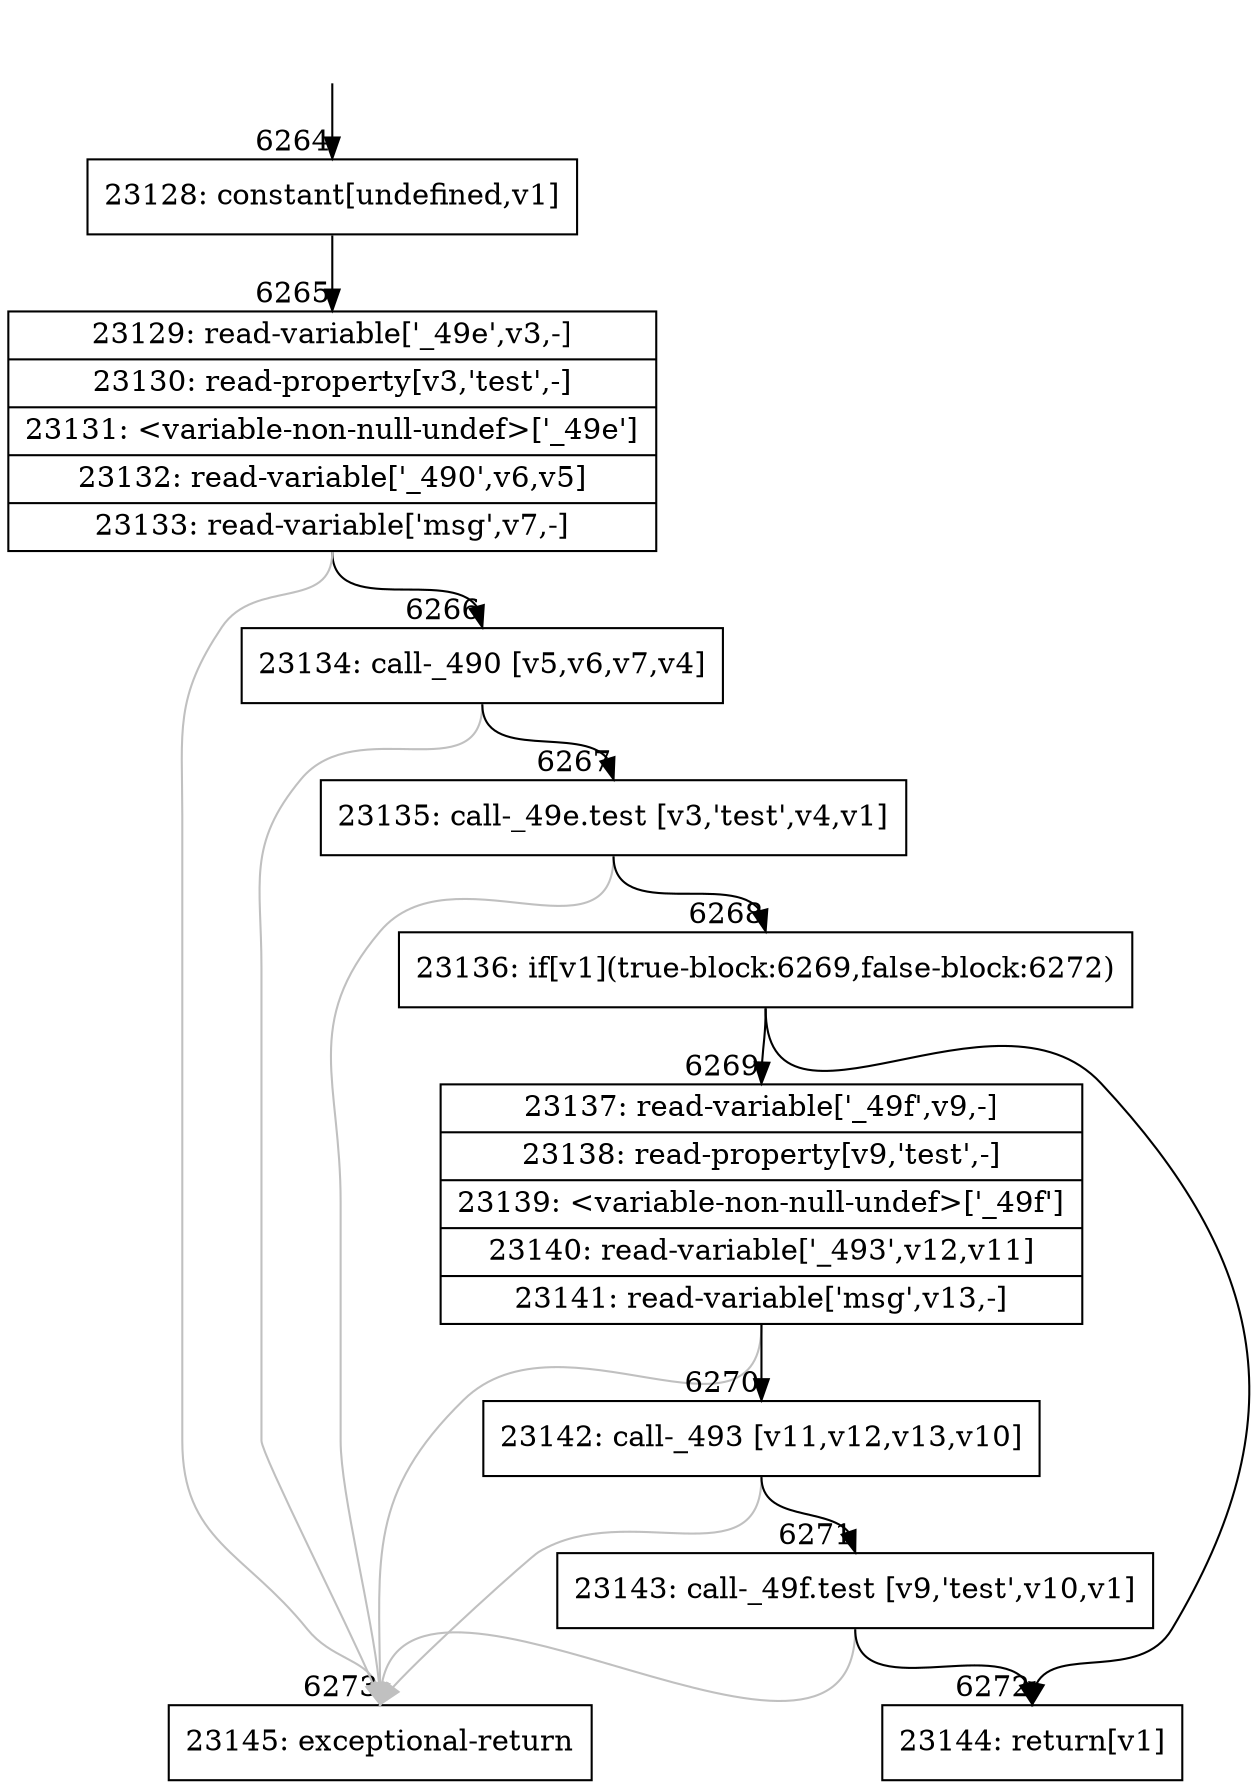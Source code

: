 digraph {
rankdir="TD"
BB_entry422[shape=none,label=""];
BB_entry422 -> BB6264 [tailport=s, headport=n, headlabel="    6264"]
BB6264 [shape=record label="{23128: constant[undefined,v1]}" ] 
BB6264 -> BB6265 [tailport=s, headport=n, headlabel="      6265"]
BB6265 [shape=record label="{23129: read-variable['_49e',v3,-]|23130: read-property[v3,'test',-]|23131: \<variable-non-null-undef\>['_49e']|23132: read-variable['_490',v6,v5]|23133: read-variable['msg',v7,-]}" ] 
BB6265 -> BB6266 [tailport=s, headport=n, headlabel="      6266"]
BB6265 -> BB6273 [tailport=s, headport=n, color=gray, headlabel="      6273"]
BB6266 [shape=record label="{23134: call-_490 [v5,v6,v7,v4]}" ] 
BB6266 -> BB6267 [tailport=s, headport=n, headlabel="      6267"]
BB6266 -> BB6273 [tailport=s, headport=n, color=gray]
BB6267 [shape=record label="{23135: call-_49e.test [v3,'test',v4,v1]}" ] 
BB6267 -> BB6268 [tailport=s, headport=n, headlabel="      6268"]
BB6267 -> BB6273 [tailport=s, headport=n, color=gray]
BB6268 [shape=record label="{23136: if[v1](true-block:6269,false-block:6272)}" ] 
BB6268 -> BB6272 [tailport=s, headport=n, headlabel="      6272"]
BB6268 -> BB6269 [tailport=s, headport=n, headlabel="      6269"]
BB6269 [shape=record label="{23137: read-variable['_49f',v9,-]|23138: read-property[v9,'test',-]|23139: \<variable-non-null-undef\>['_49f']|23140: read-variable['_493',v12,v11]|23141: read-variable['msg',v13,-]}" ] 
BB6269 -> BB6270 [tailport=s, headport=n, headlabel="      6270"]
BB6269 -> BB6273 [tailport=s, headport=n, color=gray]
BB6270 [shape=record label="{23142: call-_493 [v11,v12,v13,v10]}" ] 
BB6270 -> BB6271 [tailport=s, headport=n, headlabel="      6271"]
BB6270 -> BB6273 [tailport=s, headport=n, color=gray]
BB6271 [shape=record label="{23143: call-_49f.test [v9,'test',v10,v1]}" ] 
BB6271 -> BB6272 [tailport=s, headport=n]
BB6271 -> BB6273 [tailport=s, headport=n, color=gray]
BB6272 [shape=record label="{23144: return[v1]}" ] 
BB6273 [shape=record label="{23145: exceptional-return}" ] 
//#$~ 4463
}
